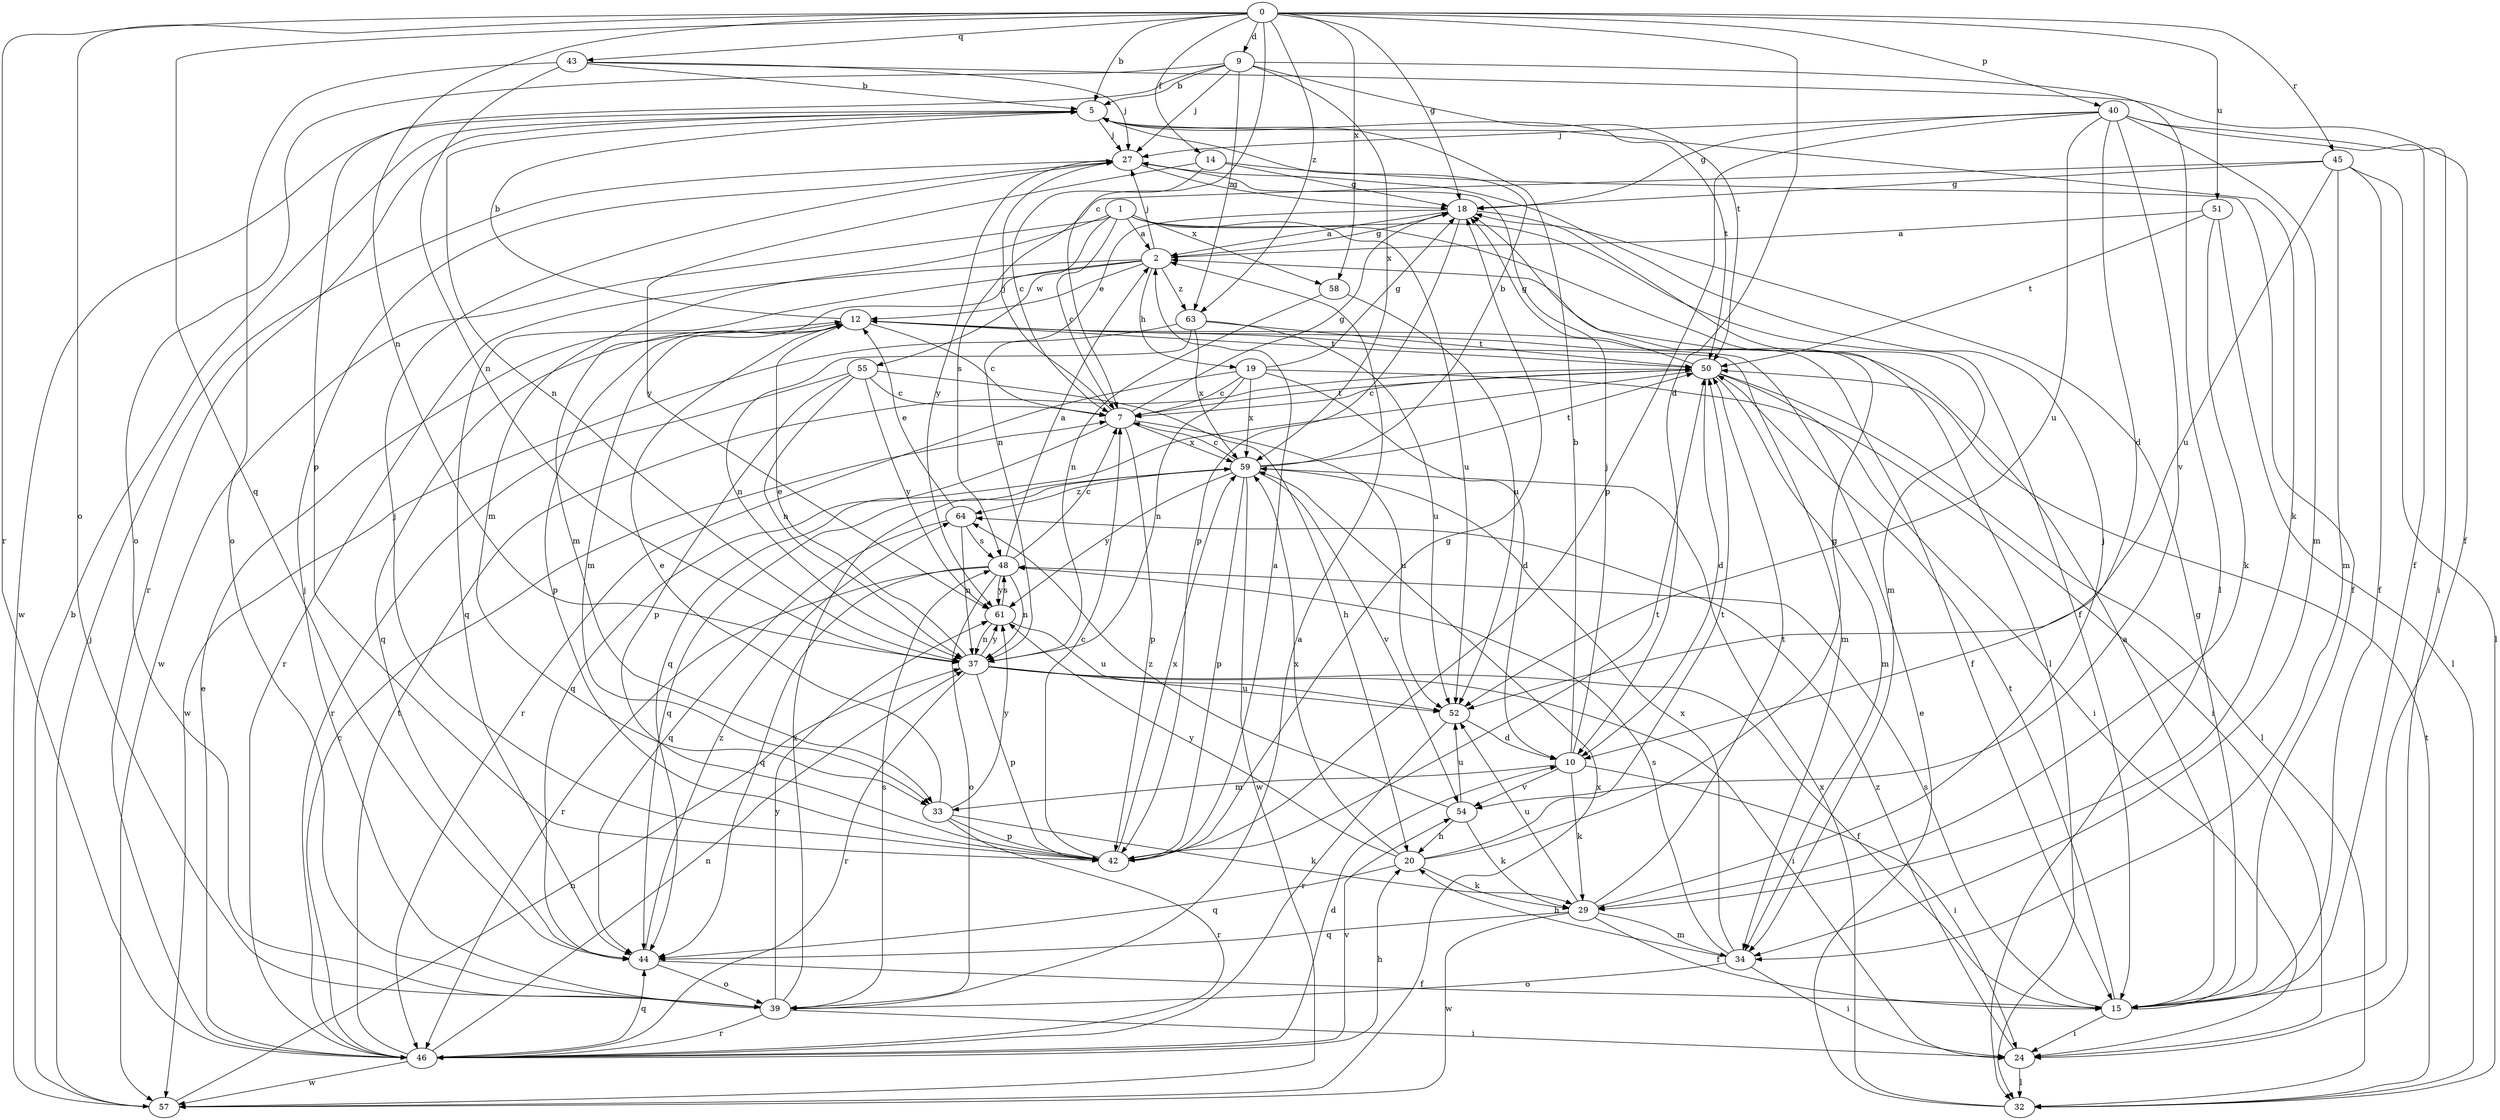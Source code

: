 strict digraph  {
0;
1;
2;
5;
7;
9;
10;
12;
14;
15;
18;
19;
20;
24;
27;
29;
32;
33;
34;
37;
39;
40;
42;
43;
44;
45;
46;
48;
50;
51;
52;
54;
55;
57;
58;
59;
61;
63;
64;
0 -> 5  [label=b];
0 -> 7  [label=c];
0 -> 9  [label=d];
0 -> 10  [label=d];
0 -> 14  [label=f];
0 -> 18  [label=g];
0 -> 37  [label=n];
0 -> 39  [label=o];
0 -> 40  [label=p];
0 -> 43  [label=q];
0 -> 44  [label=q];
0 -> 45  [label=r];
0 -> 46  [label=r];
0 -> 51  [label=u];
0 -> 58  [label=x];
0 -> 63  [label=z];
1 -> 2  [label=a];
1 -> 7  [label=c];
1 -> 15  [label=f];
1 -> 32  [label=l];
1 -> 33  [label=m];
1 -> 52  [label=u];
1 -> 55  [label=w];
1 -> 57  [label=w];
1 -> 58  [label=x];
2 -> 12  [label=e];
2 -> 18  [label=g];
2 -> 19  [label=h];
2 -> 27  [label=j];
2 -> 33  [label=m];
2 -> 44  [label=q];
2 -> 46  [label=r];
2 -> 63  [label=z];
5 -> 27  [label=j];
5 -> 29  [label=k];
5 -> 37  [label=n];
5 -> 46  [label=r];
5 -> 50  [label=t];
5 -> 57  [label=w];
7 -> 18  [label=g];
7 -> 27  [label=j];
7 -> 42  [label=p];
7 -> 44  [label=q];
7 -> 50  [label=t];
7 -> 52  [label=u];
7 -> 59  [label=x];
9 -> 5  [label=b];
9 -> 27  [label=j];
9 -> 32  [label=l];
9 -> 39  [label=o];
9 -> 42  [label=p];
9 -> 50  [label=t];
9 -> 59  [label=x];
9 -> 63  [label=z];
10 -> 5  [label=b];
10 -> 24  [label=i];
10 -> 27  [label=j];
10 -> 29  [label=k];
10 -> 33  [label=m];
10 -> 54  [label=v];
12 -> 5  [label=b];
12 -> 7  [label=c];
12 -> 15  [label=f];
12 -> 33  [label=m];
12 -> 34  [label=m];
12 -> 42  [label=p];
12 -> 44  [label=q];
12 -> 50  [label=t];
14 -> 7  [label=c];
14 -> 15  [label=f];
14 -> 18  [label=g];
14 -> 61  [label=y];
15 -> 2  [label=a];
15 -> 18  [label=g];
15 -> 24  [label=i];
15 -> 48  [label=s];
15 -> 50  [label=t];
18 -> 2  [label=a];
18 -> 34  [label=m];
18 -> 37  [label=n];
18 -> 42  [label=p];
19 -> 7  [label=c];
19 -> 10  [label=d];
19 -> 18  [label=g];
19 -> 24  [label=i];
19 -> 37  [label=n];
19 -> 46  [label=r];
19 -> 59  [label=x];
20 -> 18  [label=g];
20 -> 29  [label=k];
20 -> 44  [label=q];
20 -> 50  [label=t];
20 -> 59  [label=x];
20 -> 61  [label=y];
24 -> 32  [label=l];
24 -> 64  [label=z];
27 -> 18  [label=g];
27 -> 61  [label=y];
29 -> 15  [label=f];
29 -> 27  [label=j];
29 -> 34  [label=m];
29 -> 44  [label=q];
29 -> 50  [label=t];
29 -> 52  [label=u];
29 -> 57  [label=w];
32 -> 12  [label=e];
32 -> 50  [label=t];
32 -> 59  [label=x];
33 -> 12  [label=e];
33 -> 29  [label=k];
33 -> 42  [label=p];
33 -> 46  [label=r];
33 -> 61  [label=y];
34 -> 20  [label=h];
34 -> 24  [label=i];
34 -> 39  [label=o];
34 -> 48  [label=s];
34 -> 59  [label=x];
37 -> 12  [label=e];
37 -> 15  [label=f];
37 -> 24  [label=i];
37 -> 42  [label=p];
37 -> 46  [label=r];
37 -> 52  [label=u];
37 -> 61  [label=y];
39 -> 2  [label=a];
39 -> 24  [label=i];
39 -> 27  [label=j];
39 -> 46  [label=r];
39 -> 48  [label=s];
39 -> 59  [label=x];
39 -> 61  [label=y];
40 -> 10  [label=d];
40 -> 15  [label=f];
40 -> 18  [label=g];
40 -> 24  [label=i];
40 -> 27  [label=j];
40 -> 34  [label=m];
40 -> 42  [label=p];
40 -> 52  [label=u];
40 -> 54  [label=v];
42 -> 2  [label=a];
42 -> 7  [label=c];
42 -> 18  [label=g];
42 -> 27  [label=j];
42 -> 50  [label=t];
42 -> 59  [label=x];
43 -> 5  [label=b];
43 -> 15  [label=f];
43 -> 27  [label=j];
43 -> 37  [label=n];
43 -> 39  [label=o];
44 -> 15  [label=f];
44 -> 39  [label=o];
44 -> 64  [label=z];
45 -> 15  [label=f];
45 -> 18  [label=g];
45 -> 32  [label=l];
45 -> 34  [label=m];
45 -> 48  [label=s];
45 -> 52  [label=u];
46 -> 7  [label=c];
46 -> 10  [label=d];
46 -> 12  [label=e];
46 -> 20  [label=h];
46 -> 37  [label=n];
46 -> 44  [label=q];
46 -> 50  [label=t];
46 -> 54  [label=v];
46 -> 57  [label=w];
48 -> 2  [label=a];
48 -> 7  [label=c];
48 -> 37  [label=n];
48 -> 39  [label=o];
48 -> 44  [label=q];
48 -> 46  [label=r];
48 -> 61  [label=y];
50 -> 7  [label=c];
50 -> 10  [label=d];
50 -> 18  [label=g];
50 -> 24  [label=i];
50 -> 32  [label=l];
50 -> 34  [label=m];
50 -> 44  [label=q];
51 -> 2  [label=a];
51 -> 29  [label=k];
51 -> 32  [label=l];
51 -> 50  [label=t];
52 -> 10  [label=d];
52 -> 46  [label=r];
54 -> 20  [label=h];
54 -> 29  [label=k];
54 -> 52  [label=u];
54 -> 64  [label=z];
55 -> 7  [label=c];
55 -> 20  [label=h];
55 -> 37  [label=n];
55 -> 42  [label=p];
55 -> 46  [label=r];
55 -> 61  [label=y];
57 -> 5  [label=b];
57 -> 27  [label=j];
57 -> 37  [label=n];
57 -> 59  [label=x];
58 -> 37  [label=n];
58 -> 52  [label=u];
59 -> 5  [label=b];
59 -> 7  [label=c];
59 -> 42  [label=p];
59 -> 44  [label=q];
59 -> 50  [label=t];
59 -> 54  [label=v];
59 -> 57  [label=w];
59 -> 61  [label=y];
59 -> 64  [label=z];
61 -> 37  [label=n];
61 -> 48  [label=s];
61 -> 52  [label=u];
63 -> 37  [label=n];
63 -> 50  [label=t];
63 -> 52  [label=u];
63 -> 57  [label=w];
63 -> 59  [label=x];
64 -> 12  [label=e];
64 -> 37  [label=n];
64 -> 44  [label=q];
64 -> 48  [label=s];
}
